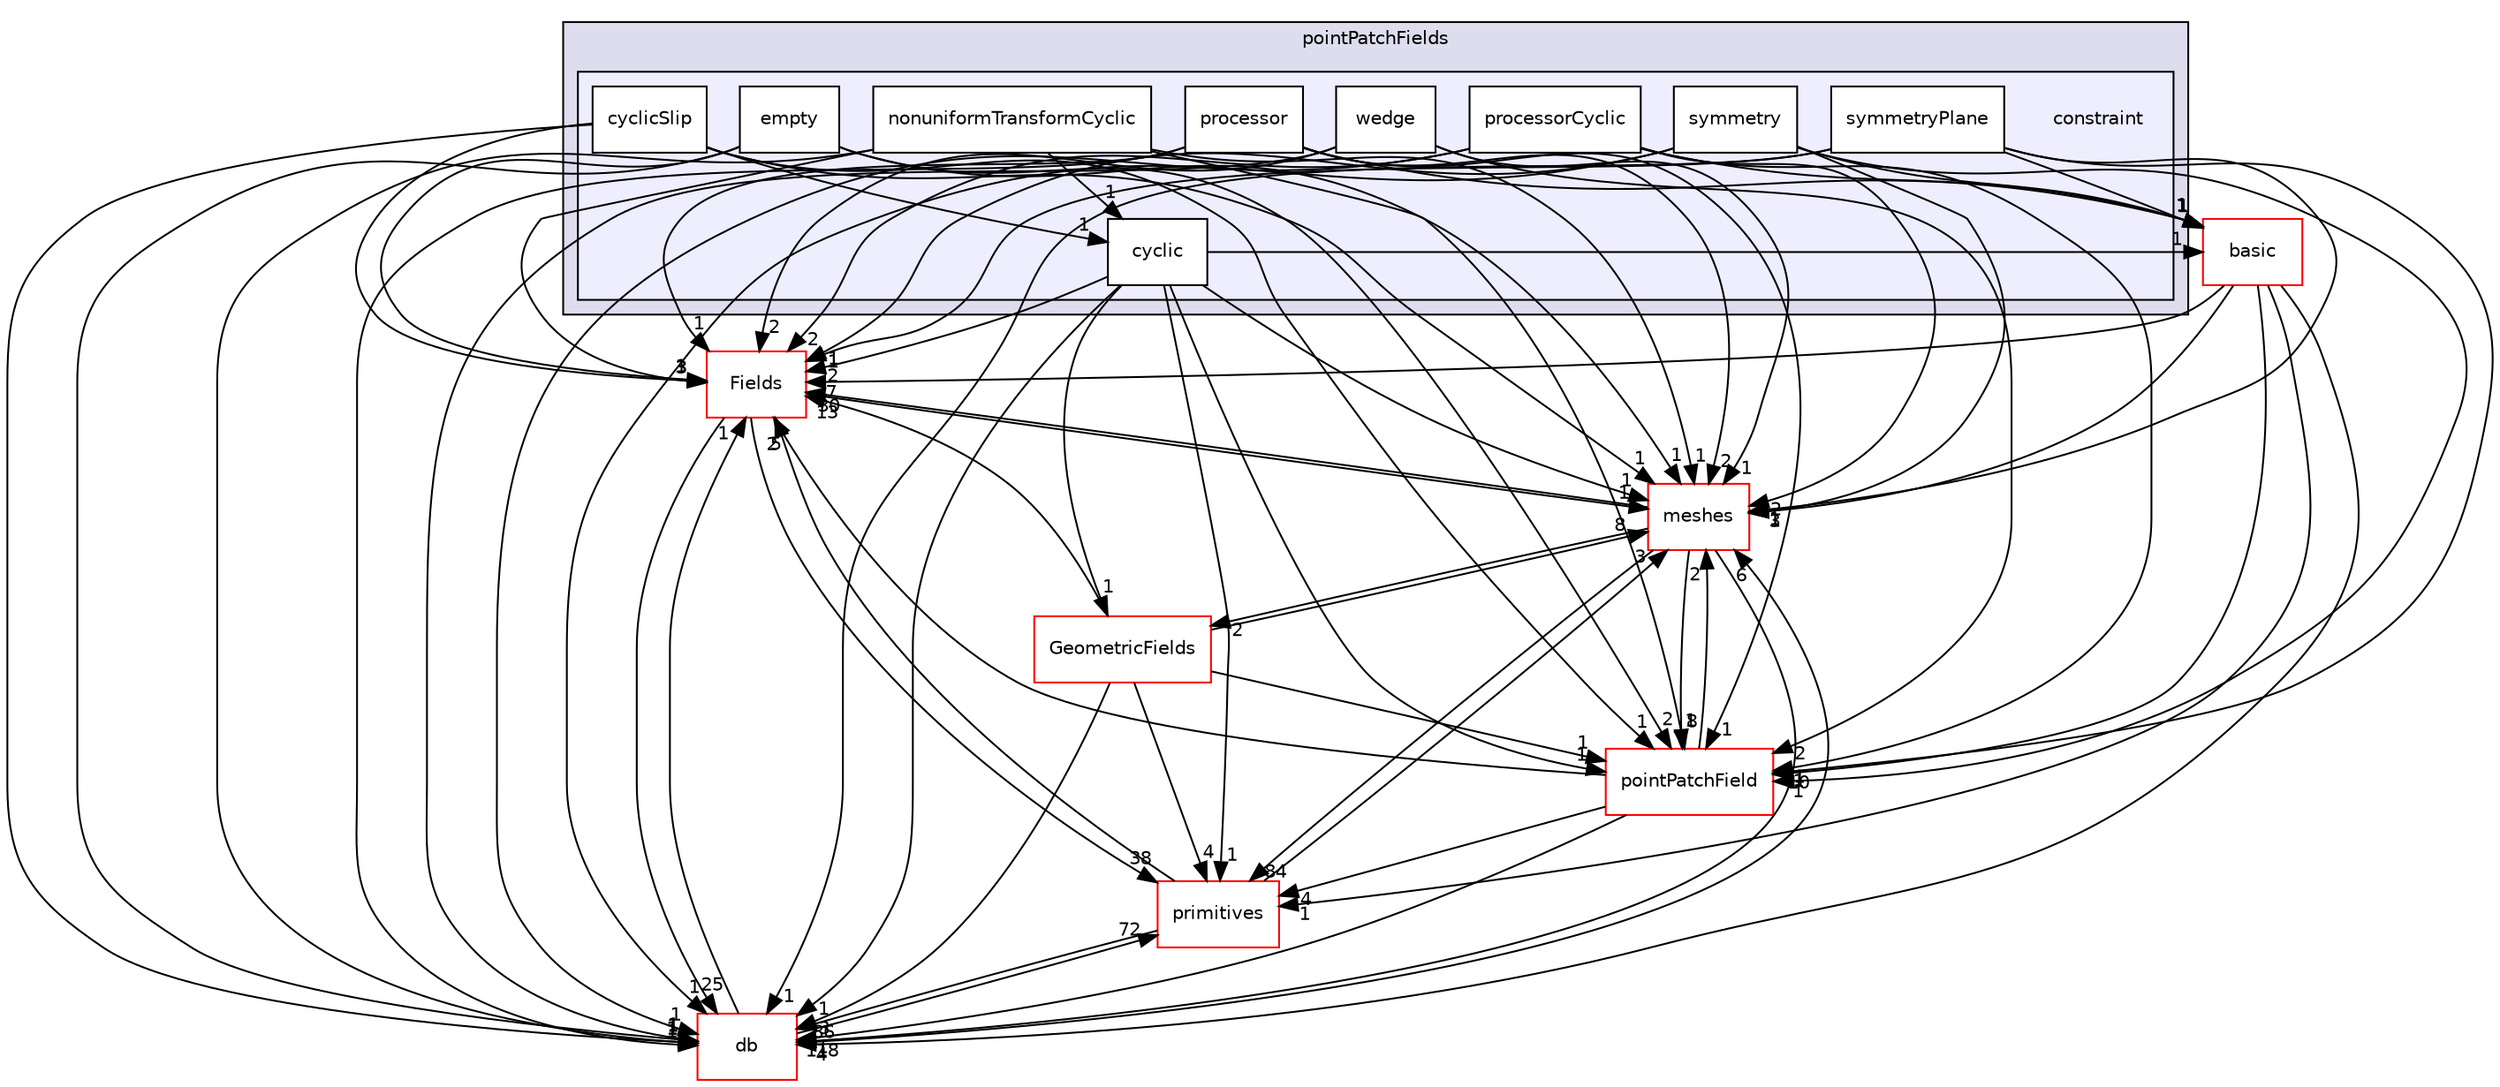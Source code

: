 digraph "src/OpenFOAM/fields/pointPatchFields/constraint" {
  bgcolor=transparent;
  compound=true
  node [ fontsize="10", fontname="Helvetica"];
  edge [ labelfontsize="10", labelfontname="Helvetica"];
  subgraph clusterdir_1c0ea8bf575d837c6744560b5bb2481c {
    graph [ bgcolor="#ddddee", pencolor="black", label="pointPatchFields" fontname="Helvetica", fontsize="10", URL="dir_1c0ea8bf575d837c6744560b5bb2481c.html"]
  subgraph clusterdir_c29a60990a95f573ba90840ea20f11f4 {
    graph [ bgcolor="#eeeeff", pencolor="black", label="" URL="dir_c29a60990a95f573ba90840ea20f11f4.html"];
    dir_c29a60990a95f573ba90840ea20f11f4 [shape=plaintext label="constraint"];
    dir_4240c07897e54bf7f556ac3e98d835ef [shape=box label="cyclic" color="black" fillcolor="white" style="filled" URL="dir_4240c07897e54bf7f556ac3e98d835ef.html"];
    dir_c971a509acdcf77ac1979432f1fe8a7f [shape=box label="cyclicSlip" color="black" fillcolor="white" style="filled" URL="dir_c971a509acdcf77ac1979432f1fe8a7f.html"];
    dir_0a7ddbd489271f124bb6fcd29c4f53f8 [shape=box label="empty" color="black" fillcolor="white" style="filled" URL="dir_0a7ddbd489271f124bb6fcd29c4f53f8.html"];
    dir_3816715bfc79467bae0a76600339fbaa [shape=box label="nonuniformTransformCyclic" color="black" fillcolor="white" style="filled" URL="dir_3816715bfc79467bae0a76600339fbaa.html"];
    dir_eeee59c447373a0916de23f628039f1f [shape=box label="processor" color="black" fillcolor="white" style="filled" URL="dir_eeee59c447373a0916de23f628039f1f.html"];
    dir_56172fe811283e8ef7eff1a5ddc4a5a7 [shape=box label="processorCyclic" color="black" fillcolor="white" style="filled" URL="dir_56172fe811283e8ef7eff1a5ddc4a5a7.html"];
    dir_19c7edeaf2e02dabf28daebf2ff05d70 [shape=box label="symmetry" color="black" fillcolor="white" style="filled" URL="dir_19c7edeaf2e02dabf28daebf2ff05d70.html"];
    dir_deceed6f28ee7d7cf043daaa77efe9ab [shape=box label="symmetryPlane" color="black" fillcolor="white" style="filled" URL="dir_deceed6f28ee7d7cf043daaa77efe9ab.html"];
    dir_2812dd7ef4faa6ddf0e9586b3df35bb6 [shape=box label="wedge" color="black" fillcolor="white" style="filled" URL="dir_2812dd7ef4faa6ddf0e9586b3df35bb6.html"];
  }
  }
  dir_7d364942a13d3ce50f6681364b448a98 [shape=box label="Fields" color="red" URL="dir_7d364942a13d3ce50f6681364b448a98.html"];
  dir_99558e6cce2e782cc8c86fe4c767e1e1 [shape=box label="GeometricFields" color="red" URL="dir_99558e6cce2e782cc8c86fe4c767e1e1.html"];
  dir_aa2423979fb45fc41c393a5db370ab21 [shape=box label="meshes" color="red" URL="dir_aa2423979fb45fc41c393a5db370ab21.html"];
  dir_63c634f7a7cfd679ac26c67fb30fc32f [shape=box label="db" color="red" URL="dir_63c634f7a7cfd679ac26c67fb30fc32f.html"];
  dir_3e50f45338116b169052b428016851aa [shape=box label="primitives" color="red" URL="dir_3e50f45338116b169052b428016851aa.html"];
  dir_17a9bfb76e5e1dbc9e2e32285df4aeb8 [shape=box label="pointPatchField" color="red" URL="dir_17a9bfb76e5e1dbc9e2e32285df4aeb8.html"];
  dir_6a30703e73af3ba7ed84ebe53ffd3e12 [shape=box label="basic" color="red" URL="dir_6a30703e73af3ba7ed84ebe53ffd3e12.html"];
  dir_7d364942a13d3ce50f6681364b448a98->dir_aa2423979fb45fc41c393a5db370ab21 [headlabel="1", labeldistance=1.5 headhref="dir_002032_002218.html"];
  dir_7d364942a13d3ce50f6681364b448a98->dir_63c634f7a7cfd679ac26c67fb30fc32f [headlabel="25", labeldistance=1.5 headhref="dir_002032_001948.html"];
  dir_7d364942a13d3ce50f6681364b448a98->dir_3e50f45338116b169052b428016851aa [headlabel="38", labeldistance=1.5 headhref="dir_002032_002316.html"];
  dir_99558e6cce2e782cc8c86fe4c767e1e1->dir_7d364942a13d3ce50f6681364b448a98 [headlabel="13", labeldistance=1.5 headhref="dir_002052_002032.html"];
  dir_99558e6cce2e782cc8c86fe4c767e1e1->dir_aa2423979fb45fc41c393a5db370ab21 [headlabel="8", labeldistance=1.5 headhref="dir_002052_002218.html"];
  dir_99558e6cce2e782cc8c86fe4c767e1e1->dir_63c634f7a7cfd679ac26c67fb30fc32f [headlabel="3", labeldistance=1.5 headhref="dir_002052_001948.html"];
  dir_99558e6cce2e782cc8c86fe4c767e1e1->dir_3e50f45338116b169052b428016851aa [headlabel="4", labeldistance=1.5 headhref="dir_002052_002316.html"];
  dir_99558e6cce2e782cc8c86fe4c767e1e1->dir_17a9bfb76e5e1dbc9e2e32285df4aeb8 [headlabel="1", labeldistance=1.5 headhref="dir_002052_002087.html"];
  dir_4240c07897e54bf7f556ac3e98d835ef->dir_7d364942a13d3ce50f6681364b448a98 [headlabel="2", labeldistance=1.5 headhref="dir_002072_002032.html"];
  dir_4240c07897e54bf7f556ac3e98d835ef->dir_99558e6cce2e782cc8c86fe4c767e1e1 [headlabel="1", labeldistance=1.5 headhref="dir_002072_002052.html"];
  dir_4240c07897e54bf7f556ac3e98d835ef->dir_aa2423979fb45fc41c393a5db370ab21 [headlabel="1", labeldistance=1.5 headhref="dir_002072_002218.html"];
  dir_4240c07897e54bf7f556ac3e98d835ef->dir_63c634f7a7cfd679ac26c67fb30fc32f [headlabel="1", labeldistance=1.5 headhref="dir_002072_001948.html"];
  dir_4240c07897e54bf7f556ac3e98d835ef->dir_3e50f45338116b169052b428016851aa [headlabel="1", labeldistance=1.5 headhref="dir_002072_002316.html"];
  dir_4240c07897e54bf7f556ac3e98d835ef->dir_17a9bfb76e5e1dbc9e2e32285df4aeb8 [headlabel="1", labeldistance=1.5 headhref="dir_002072_002087.html"];
  dir_4240c07897e54bf7f556ac3e98d835ef->dir_6a30703e73af3ba7ed84ebe53ffd3e12 [headlabel="1", labeldistance=1.5 headhref="dir_002072_002064.html"];
  dir_0a7ddbd489271f124bb6fcd29c4f53f8->dir_7d364942a13d3ce50f6681364b448a98 [headlabel="1", labeldistance=1.5 headhref="dir_002074_002032.html"];
  dir_0a7ddbd489271f124bb6fcd29c4f53f8->dir_aa2423979fb45fc41c393a5db370ab21 [headlabel="1", labeldistance=1.5 headhref="dir_002074_002218.html"];
  dir_0a7ddbd489271f124bb6fcd29c4f53f8->dir_63c634f7a7cfd679ac26c67fb30fc32f [headlabel="1", labeldistance=1.5 headhref="dir_002074_001948.html"];
  dir_0a7ddbd489271f124bb6fcd29c4f53f8->dir_17a9bfb76e5e1dbc9e2e32285df4aeb8 [headlabel="2", labeldistance=1.5 headhref="dir_002074_002087.html"];
  dir_2812dd7ef4faa6ddf0e9586b3df35bb6->dir_7d364942a13d3ce50f6681364b448a98 [headlabel="2", labeldistance=1.5 headhref="dir_002080_002032.html"];
  dir_2812dd7ef4faa6ddf0e9586b3df35bb6->dir_aa2423979fb45fc41c393a5db370ab21 [headlabel="1", labeldistance=1.5 headhref="dir_002080_002218.html"];
  dir_2812dd7ef4faa6ddf0e9586b3df35bb6->dir_63c634f7a7cfd679ac26c67fb30fc32f [headlabel="1", labeldistance=1.5 headhref="dir_002080_001948.html"];
  dir_2812dd7ef4faa6ddf0e9586b3df35bb6->dir_17a9bfb76e5e1dbc9e2e32285df4aeb8 [headlabel="2", labeldistance=1.5 headhref="dir_002080_002087.html"];
  dir_aa2423979fb45fc41c393a5db370ab21->dir_7d364942a13d3ce50f6681364b448a98 [headlabel="30", labeldistance=1.5 headhref="dir_002218_002032.html"];
  dir_aa2423979fb45fc41c393a5db370ab21->dir_99558e6cce2e782cc8c86fe4c767e1e1 [headlabel="2", labeldistance=1.5 headhref="dir_002218_002052.html"];
  dir_aa2423979fb45fc41c393a5db370ab21->dir_63c634f7a7cfd679ac26c67fb30fc32f [headlabel="118", labeldistance=1.5 headhref="dir_002218_001948.html"];
  dir_aa2423979fb45fc41c393a5db370ab21->dir_3e50f45338116b169052b428016851aa [headlabel="84", labeldistance=1.5 headhref="dir_002218_002316.html"];
  dir_aa2423979fb45fc41c393a5db370ab21->dir_17a9bfb76e5e1dbc9e2e32285df4aeb8 [headlabel="8", labeldistance=1.5 headhref="dir_002218_002087.html"];
  dir_c971a509acdcf77ac1979432f1fe8a7f->dir_7d364942a13d3ce50f6681364b448a98 [headlabel="3", labeldistance=1.5 headhref="dir_002073_002032.html"];
  dir_c971a509acdcf77ac1979432f1fe8a7f->dir_4240c07897e54bf7f556ac3e98d835ef [headlabel="1", labeldistance=1.5 headhref="dir_002073_002072.html"];
  dir_c971a509acdcf77ac1979432f1fe8a7f->dir_aa2423979fb45fc41c393a5db370ab21 [headlabel="1", labeldistance=1.5 headhref="dir_002073_002218.html"];
  dir_c971a509acdcf77ac1979432f1fe8a7f->dir_63c634f7a7cfd679ac26c67fb30fc32f [headlabel="1", labeldistance=1.5 headhref="dir_002073_001948.html"];
  dir_c971a509acdcf77ac1979432f1fe8a7f->dir_17a9bfb76e5e1dbc9e2e32285df4aeb8 [headlabel="1", labeldistance=1.5 headhref="dir_002073_002087.html"];
  dir_19c7edeaf2e02dabf28daebf2ff05d70->dir_7d364942a13d3ce50f6681364b448a98 [headlabel="1", labeldistance=1.5 headhref="dir_002078_002032.html"];
  dir_19c7edeaf2e02dabf28daebf2ff05d70->dir_aa2423979fb45fc41c393a5db370ab21 [headlabel="1", labeldistance=1.5 headhref="dir_002078_002218.html"];
  dir_19c7edeaf2e02dabf28daebf2ff05d70->dir_63c634f7a7cfd679ac26c67fb30fc32f [headlabel="1", labeldistance=1.5 headhref="dir_002078_001948.html"];
  dir_19c7edeaf2e02dabf28daebf2ff05d70->dir_17a9bfb76e5e1dbc9e2e32285df4aeb8 [headlabel="1", labeldistance=1.5 headhref="dir_002078_002087.html"];
  dir_19c7edeaf2e02dabf28daebf2ff05d70->dir_6a30703e73af3ba7ed84ebe53ffd3e12 [headlabel="1", labeldistance=1.5 headhref="dir_002078_002064.html"];
  dir_63c634f7a7cfd679ac26c67fb30fc32f->dir_7d364942a13d3ce50f6681364b448a98 [headlabel="1", labeldistance=1.5 headhref="dir_001948_002032.html"];
  dir_63c634f7a7cfd679ac26c67fb30fc32f->dir_aa2423979fb45fc41c393a5db370ab21 [headlabel="6", labeldistance=1.5 headhref="dir_001948_002218.html"];
  dir_63c634f7a7cfd679ac26c67fb30fc32f->dir_3e50f45338116b169052b428016851aa [headlabel="72", labeldistance=1.5 headhref="dir_001948_002316.html"];
  dir_eeee59c447373a0916de23f628039f1f->dir_7d364942a13d3ce50f6681364b448a98 [headlabel="1", labeldistance=1.5 headhref="dir_002076_002032.html"];
  dir_eeee59c447373a0916de23f628039f1f->dir_aa2423979fb45fc41c393a5db370ab21 [headlabel="2", labeldistance=1.5 headhref="dir_002076_002218.html"];
  dir_eeee59c447373a0916de23f628039f1f->dir_63c634f7a7cfd679ac26c67fb30fc32f [headlabel="1", labeldistance=1.5 headhref="dir_002076_001948.html"];
  dir_eeee59c447373a0916de23f628039f1f->dir_17a9bfb76e5e1dbc9e2e32285df4aeb8 [headlabel="1", labeldistance=1.5 headhref="dir_002076_002087.html"];
  dir_eeee59c447373a0916de23f628039f1f->dir_6a30703e73af3ba7ed84ebe53ffd3e12 [headlabel="1", labeldistance=1.5 headhref="dir_002076_002064.html"];
  dir_3e50f45338116b169052b428016851aa->dir_7d364942a13d3ce50f6681364b448a98 [headlabel="2", labeldistance=1.5 headhref="dir_002316_002032.html"];
  dir_3e50f45338116b169052b428016851aa->dir_aa2423979fb45fc41c393a5db370ab21 [headlabel="3", labeldistance=1.5 headhref="dir_002316_002218.html"];
  dir_3e50f45338116b169052b428016851aa->dir_63c634f7a7cfd679ac26c67fb30fc32f [headlabel="86", labeldistance=1.5 headhref="dir_002316_001948.html"];
  dir_56172fe811283e8ef7eff1a5ddc4a5a7->dir_7d364942a13d3ce50f6681364b448a98 [headlabel="2", labeldistance=1.5 headhref="dir_002077_002032.html"];
  dir_56172fe811283e8ef7eff1a5ddc4a5a7->dir_aa2423979fb45fc41c393a5db370ab21 [headlabel="2", labeldistance=1.5 headhref="dir_002077_002218.html"];
  dir_56172fe811283e8ef7eff1a5ddc4a5a7->dir_63c634f7a7cfd679ac26c67fb30fc32f [headlabel="1", labeldistance=1.5 headhref="dir_002077_001948.html"];
  dir_56172fe811283e8ef7eff1a5ddc4a5a7->dir_17a9bfb76e5e1dbc9e2e32285df4aeb8 [headlabel="1", labeldistance=1.5 headhref="dir_002077_002087.html"];
  dir_56172fe811283e8ef7eff1a5ddc4a5a7->dir_6a30703e73af3ba7ed84ebe53ffd3e12 [headlabel="1", labeldistance=1.5 headhref="dir_002077_002064.html"];
  dir_17a9bfb76e5e1dbc9e2e32285df4aeb8->dir_7d364942a13d3ce50f6681364b448a98 [headlabel="5", labeldistance=1.5 headhref="dir_002087_002032.html"];
  dir_17a9bfb76e5e1dbc9e2e32285df4aeb8->dir_aa2423979fb45fc41c393a5db370ab21 [headlabel="2", labeldistance=1.5 headhref="dir_002087_002218.html"];
  dir_17a9bfb76e5e1dbc9e2e32285df4aeb8->dir_63c634f7a7cfd679ac26c67fb30fc32f [headlabel="1", labeldistance=1.5 headhref="dir_002087_001948.html"];
  dir_17a9bfb76e5e1dbc9e2e32285df4aeb8->dir_3e50f45338116b169052b428016851aa [headlabel="4", labeldistance=1.5 headhref="dir_002087_002316.html"];
  dir_deceed6f28ee7d7cf043daaa77efe9ab->dir_7d364942a13d3ce50f6681364b448a98 [headlabel="1", labeldistance=1.5 headhref="dir_002079_002032.html"];
  dir_deceed6f28ee7d7cf043daaa77efe9ab->dir_aa2423979fb45fc41c393a5db370ab21 [headlabel="1", labeldistance=1.5 headhref="dir_002079_002218.html"];
  dir_deceed6f28ee7d7cf043daaa77efe9ab->dir_63c634f7a7cfd679ac26c67fb30fc32f [headlabel="1", labeldistance=1.5 headhref="dir_002079_001948.html"];
  dir_deceed6f28ee7d7cf043daaa77efe9ab->dir_17a9bfb76e5e1dbc9e2e32285df4aeb8 [headlabel="1", labeldistance=1.5 headhref="dir_002079_002087.html"];
  dir_deceed6f28ee7d7cf043daaa77efe9ab->dir_6a30703e73af3ba7ed84ebe53ffd3e12 [headlabel="1", labeldistance=1.5 headhref="dir_002079_002064.html"];
  dir_6a30703e73af3ba7ed84ebe53ffd3e12->dir_7d364942a13d3ce50f6681364b448a98 [headlabel="7", labeldistance=1.5 headhref="dir_002064_002032.html"];
  dir_6a30703e73af3ba7ed84ebe53ffd3e12->dir_aa2423979fb45fc41c393a5db370ab21 [headlabel="3", labeldistance=1.5 headhref="dir_002064_002218.html"];
  dir_6a30703e73af3ba7ed84ebe53ffd3e12->dir_63c634f7a7cfd679ac26c67fb30fc32f [headlabel="4", labeldistance=1.5 headhref="dir_002064_001948.html"];
  dir_6a30703e73af3ba7ed84ebe53ffd3e12->dir_3e50f45338116b169052b428016851aa [headlabel="1", labeldistance=1.5 headhref="dir_002064_002316.html"];
  dir_6a30703e73af3ba7ed84ebe53ffd3e12->dir_17a9bfb76e5e1dbc9e2e32285df4aeb8 [headlabel="10", labeldistance=1.5 headhref="dir_002064_002087.html"];
  dir_3816715bfc79467bae0a76600339fbaa->dir_7d364942a13d3ce50f6681364b448a98 [headlabel="3", labeldistance=1.5 headhref="dir_002075_002032.html"];
  dir_3816715bfc79467bae0a76600339fbaa->dir_4240c07897e54bf7f556ac3e98d835ef [headlabel="1", labeldistance=1.5 headhref="dir_002075_002072.html"];
  dir_3816715bfc79467bae0a76600339fbaa->dir_aa2423979fb45fc41c393a5db370ab21 [headlabel="1", labeldistance=1.5 headhref="dir_002075_002218.html"];
  dir_3816715bfc79467bae0a76600339fbaa->dir_63c634f7a7cfd679ac26c67fb30fc32f [headlabel="1", labeldistance=1.5 headhref="dir_002075_001948.html"];
  dir_3816715bfc79467bae0a76600339fbaa->dir_17a9bfb76e5e1dbc9e2e32285df4aeb8 [headlabel="1", labeldistance=1.5 headhref="dir_002075_002087.html"];
}
